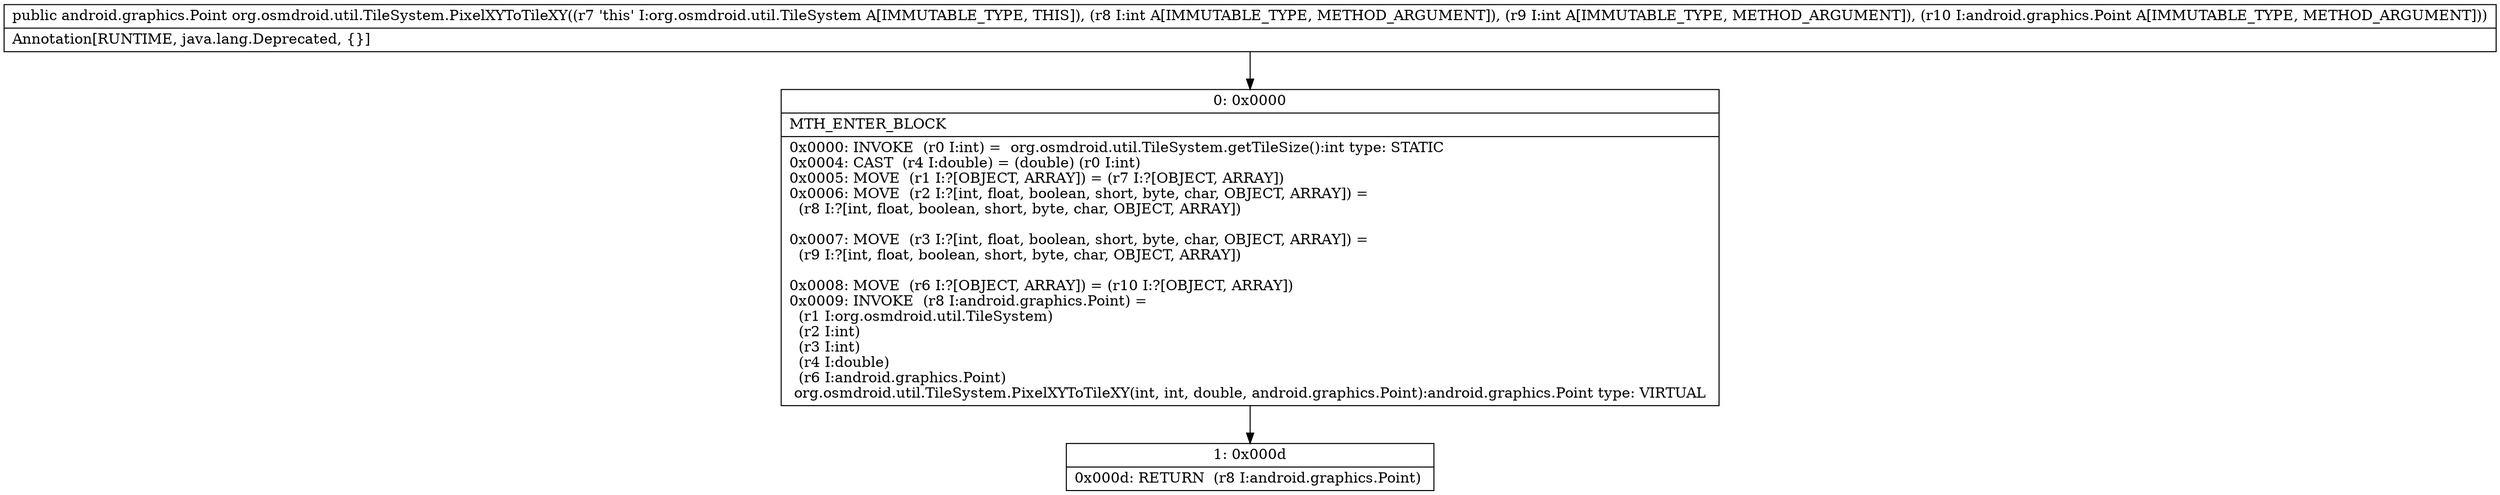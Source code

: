 digraph "CFG fororg.osmdroid.util.TileSystem.PixelXYToTileXY(IILandroid\/graphics\/Point;)Landroid\/graphics\/Point;" {
Node_0 [shape=record,label="{0\:\ 0x0000|MTH_ENTER_BLOCK\l|0x0000: INVOKE  (r0 I:int) =  org.osmdroid.util.TileSystem.getTileSize():int type: STATIC \l0x0004: CAST  (r4 I:double) = (double) (r0 I:int) \l0x0005: MOVE  (r1 I:?[OBJECT, ARRAY]) = (r7 I:?[OBJECT, ARRAY]) \l0x0006: MOVE  (r2 I:?[int, float, boolean, short, byte, char, OBJECT, ARRAY]) = \l  (r8 I:?[int, float, boolean, short, byte, char, OBJECT, ARRAY])\l \l0x0007: MOVE  (r3 I:?[int, float, boolean, short, byte, char, OBJECT, ARRAY]) = \l  (r9 I:?[int, float, boolean, short, byte, char, OBJECT, ARRAY])\l \l0x0008: MOVE  (r6 I:?[OBJECT, ARRAY]) = (r10 I:?[OBJECT, ARRAY]) \l0x0009: INVOKE  (r8 I:android.graphics.Point) = \l  (r1 I:org.osmdroid.util.TileSystem)\l  (r2 I:int)\l  (r3 I:int)\l  (r4 I:double)\l  (r6 I:android.graphics.Point)\l org.osmdroid.util.TileSystem.PixelXYToTileXY(int, int, double, android.graphics.Point):android.graphics.Point type: VIRTUAL \l}"];
Node_1 [shape=record,label="{1\:\ 0x000d|0x000d: RETURN  (r8 I:android.graphics.Point) \l}"];
MethodNode[shape=record,label="{public android.graphics.Point org.osmdroid.util.TileSystem.PixelXYToTileXY((r7 'this' I:org.osmdroid.util.TileSystem A[IMMUTABLE_TYPE, THIS]), (r8 I:int A[IMMUTABLE_TYPE, METHOD_ARGUMENT]), (r9 I:int A[IMMUTABLE_TYPE, METHOD_ARGUMENT]), (r10 I:android.graphics.Point A[IMMUTABLE_TYPE, METHOD_ARGUMENT]))  | Annotation[RUNTIME, java.lang.Deprecated, \{\}]\l}"];
MethodNode -> Node_0;
Node_0 -> Node_1;
}

